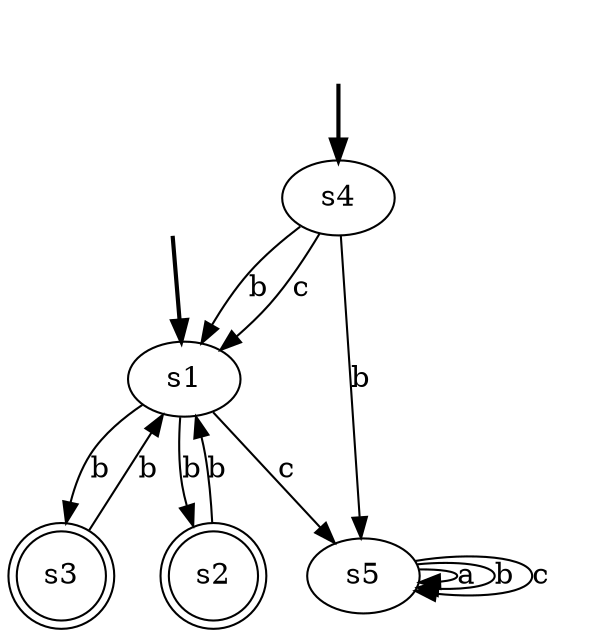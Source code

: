 digraph {
	fake0 [style=invisible]
	fake1 [style=invisible]
	s4 [root=true]
	s3 [shape=doublecircle]
	s5
	s2 [shape=doublecircle]
	s1 [root=true]
	fake1 -> s4 [style=bold]
	fake0 -> s1 [style=bold]
	s3 -> s1 [label=b]
	s2 -> s1 [label=b]
	s5 -> s5 [label=a]
	s5 -> s5 [label=b]
	s5 -> s5 [label=c]
	s1 -> s3 [label=b]
	s1 -> s2 [label=b]
	s1 -> s5 [label=c]
	s4 -> s5 [label=b]
	s4 -> s1 [label=b]
	s4 -> s1 [label=c]
}
